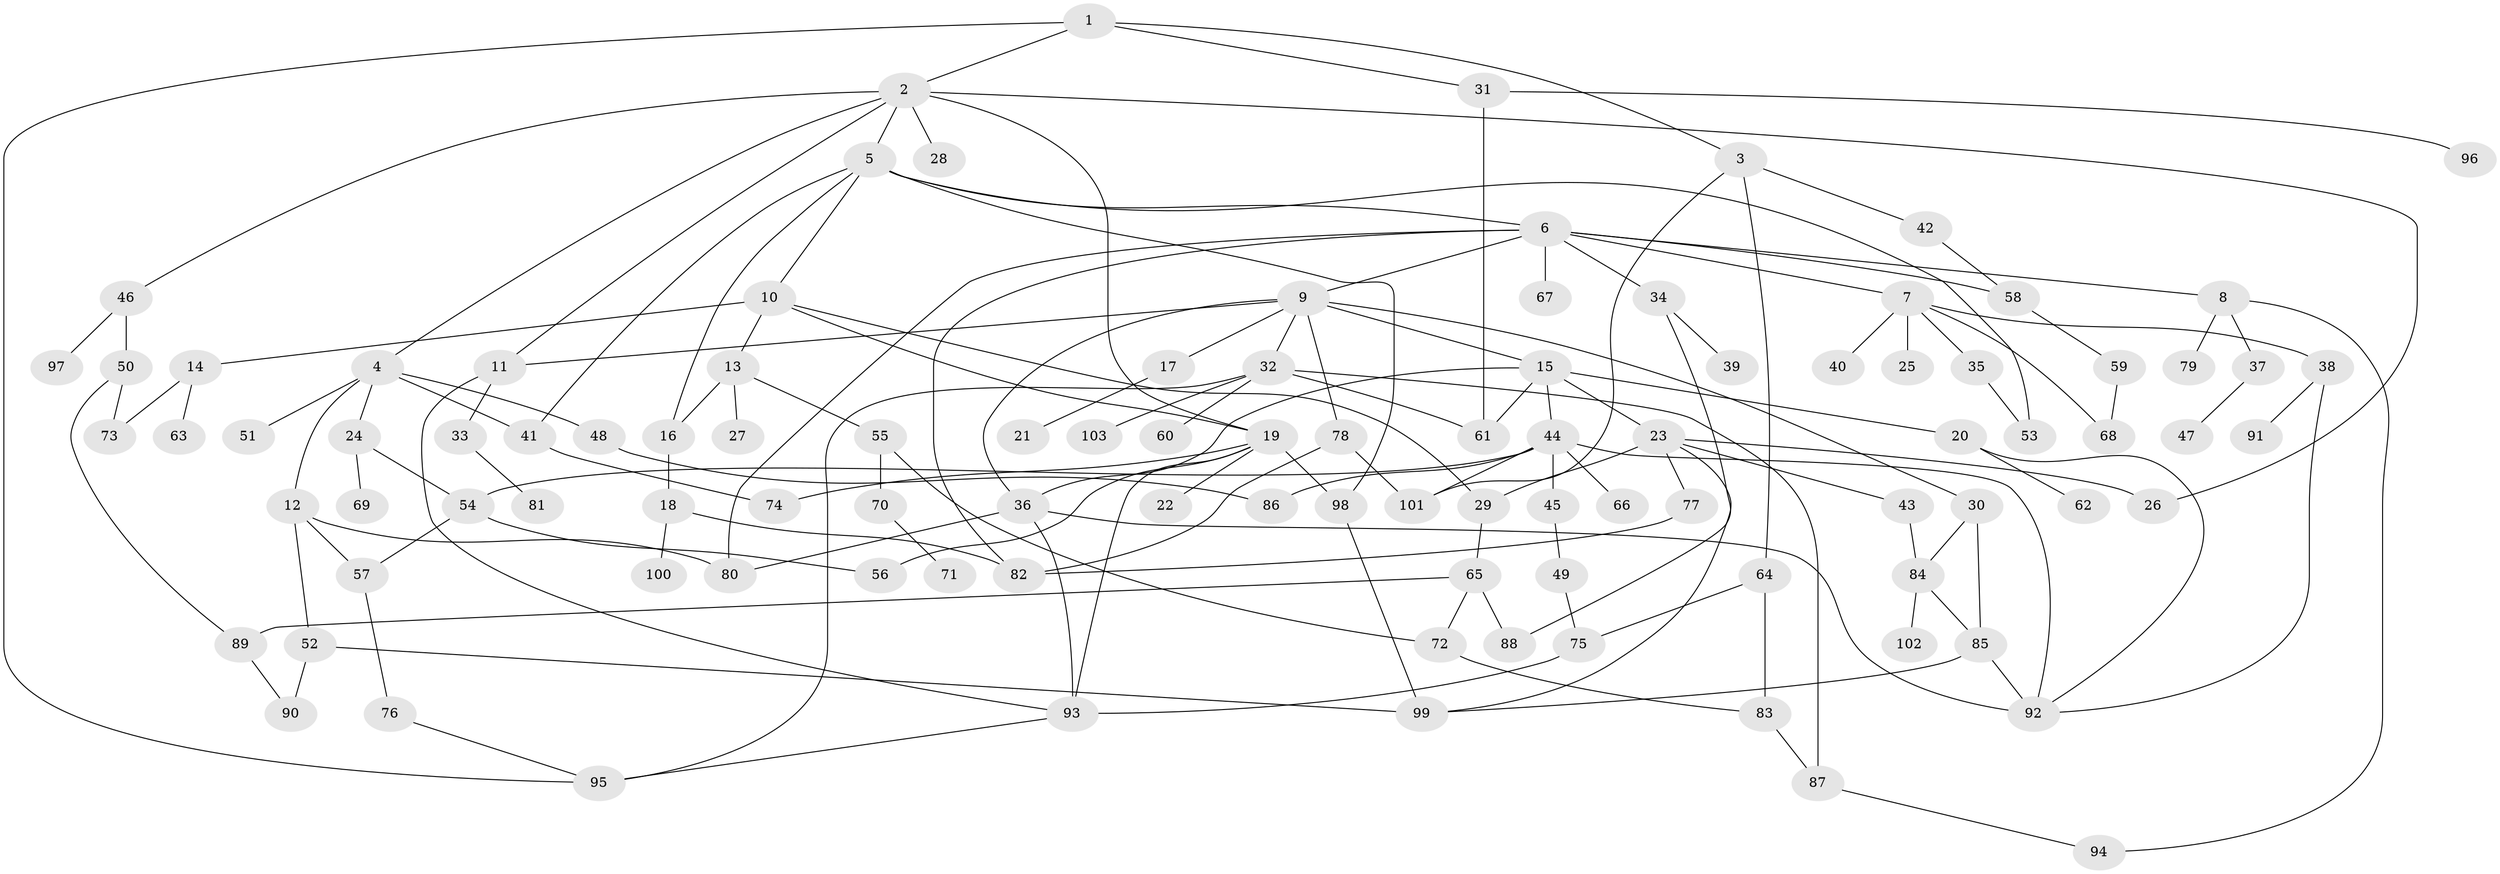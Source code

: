 // coarse degree distribution, {12: 0.03333333333333333, 10: 0.03333333333333333, 19: 0.03333333333333333, 3: 0.26666666666666666, 13: 0.03333333333333333, 1: 0.23333333333333334, 2: 0.2, 9: 0.03333333333333333, 4: 0.1, 6: 0.03333333333333333}
// Generated by graph-tools (version 1.1) at 2025/17/03/04/25 18:17:02]
// undirected, 103 vertices, 151 edges
graph export_dot {
graph [start="1"]
  node [color=gray90,style=filled];
  1;
  2;
  3;
  4;
  5;
  6;
  7;
  8;
  9;
  10;
  11;
  12;
  13;
  14;
  15;
  16;
  17;
  18;
  19;
  20;
  21;
  22;
  23;
  24;
  25;
  26;
  27;
  28;
  29;
  30;
  31;
  32;
  33;
  34;
  35;
  36;
  37;
  38;
  39;
  40;
  41;
  42;
  43;
  44;
  45;
  46;
  47;
  48;
  49;
  50;
  51;
  52;
  53;
  54;
  55;
  56;
  57;
  58;
  59;
  60;
  61;
  62;
  63;
  64;
  65;
  66;
  67;
  68;
  69;
  70;
  71;
  72;
  73;
  74;
  75;
  76;
  77;
  78;
  79;
  80;
  81;
  82;
  83;
  84;
  85;
  86;
  87;
  88;
  89;
  90;
  91;
  92;
  93;
  94;
  95;
  96;
  97;
  98;
  99;
  100;
  101;
  102;
  103;
  1 -- 2;
  1 -- 3;
  1 -- 31;
  1 -- 95;
  2 -- 4;
  2 -- 5;
  2 -- 11;
  2 -- 26;
  2 -- 28;
  2 -- 46;
  2 -- 19;
  3 -- 42;
  3 -- 64;
  3 -- 101;
  4 -- 12;
  4 -- 24;
  4 -- 41;
  4 -- 48;
  4 -- 51;
  5 -- 6;
  5 -- 10;
  5 -- 16;
  5 -- 98;
  5 -- 41;
  5 -- 53;
  6 -- 7;
  6 -- 8;
  6 -- 9;
  6 -- 34;
  6 -- 58;
  6 -- 67;
  6 -- 80;
  6 -- 82;
  7 -- 25;
  7 -- 35;
  7 -- 38;
  7 -- 40;
  7 -- 68;
  8 -- 37;
  8 -- 79;
  8 -- 94;
  9 -- 15;
  9 -- 17;
  9 -- 30;
  9 -- 32;
  9 -- 36;
  9 -- 78;
  9 -- 11;
  10 -- 13;
  10 -- 14;
  10 -- 19;
  10 -- 29;
  11 -- 33;
  11 -- 93;
  12 -- 52;
  12 -- 80;
  12 -- 57;
  13 -- 27;
  13 -- 55;
  13 -- 16;
  14 -- 63;
  14 -- 73;
  15 -- 20;
  15 -- 23;
  15 -- 44;
  15 -- 61;
  15 -- 36;
  16 -- 18;
  17 -- 21;
  18 -- 100;
  18 -- 82;
  19 -- 22;
  19 -- 74;
  19 -- 93;
  19 -- 98;
  19 -- 56;
  20 -- 62;
  20 -- 92;
  23 -- 43;
  23 -- 77;
  23 -- 29;
  23 -- 99;
  23 -- 26;
  24 -- 54;
  24 -- 69;
  29 -- 65;
  30 -- 84;
  30 -- 85;
  31 -- 96;
  31 -- 61;
  32 -- 60;
  32 -- 103;
  32 -- 95;
  32 -- 61;
  32 -- 87;
  33 -- 81;
  34 -- 39;
  34 -- 88;
  35 -- 53;
  36 -- 93;
  36 -- 80;
  36 -- 92;
  37 -- 47;
  38 -- 91;
  38 -- 92;
  41 -- 74;
  42 -- 58;
  43 -- 84;
  44 -- 45;
  44 -- 66;
  44 -- 86;
  44 -- 101;
  44 -- 92;
  44 -- 54;
  45 -- 49;
  46 -- 50;
  46 -- 97;
  48 -- 86;
  49 -- 75;
  50 -- 89;
  50 -- 73;
  52 -- 90;
  52 -- 99;
  54 -- 56;
  54 -- 57;
  55 -- 70;
  55 -- 72;
  57 -- 76;
  58 -- 59;
  59 -- 68;
  64 -- 83;
  64 -- 75;
  65 -- 72;
  65 -- 88;
  65 -- 89;
  70 -- 71;
  72 -- 83;
  75 -- 93;
  76 -- 95;
  77 -- 82;
  78 -- 82;
  78 -- 101;
  83 -- 87;
  84 -- 102;
  84 -- 85;
  85 -- 99;
  85 -- 92;
  87 -- 94;
  89 -- 90;
  93 -- 95;
  98 -- 99;
}
